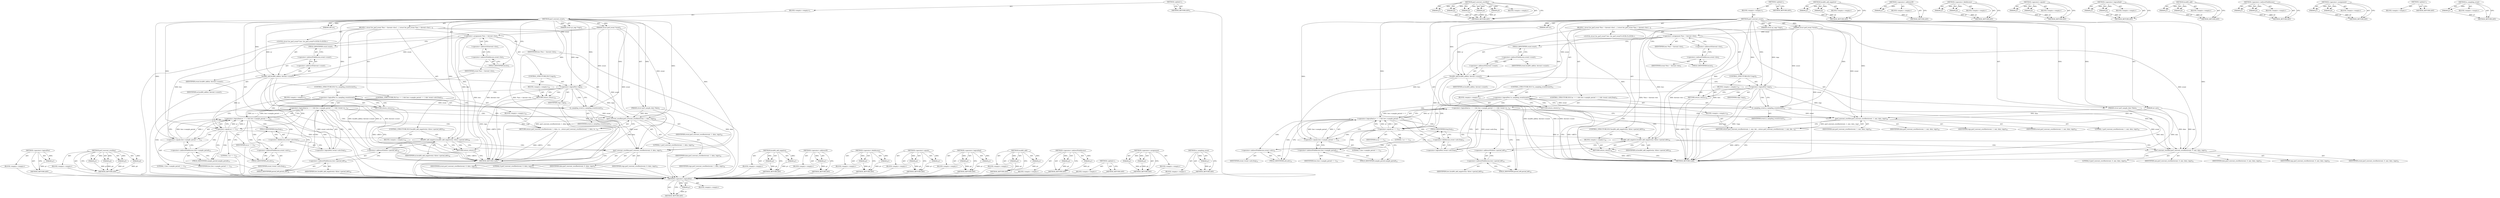 digraph "is_sampling_event" {
vulnerable_125 [label=<(METHOD,&lt;operator&gt;.logicalNot)>];
vulnerable_126 [label=<(PARAM,p1)>];
vulnerable_127 [label=<(BLOCK,&lt;empty&gt;,&lt;empty&gt;)>];
vulnerable_128 [label=<(METHOD_RETURN,ANY)>];
vulnerable_148 [label=<(METHOD,perf_swevent_overflow)>];
vulnerable_149 [label=<(PARAM,p1)>];
vulnerable_150 [label=<(PARAM,p2)>];
vulnerable_151 [label=<(PARAM,p3)>];
vulnerable_152 [label=<(PARAM,p4)>];
vulnerable_153 [label=<(PARAM,p5)>];
vulnerable_154 [label=<(BLOCK,&lt;empty&gt;,&lt;empty&gt;)>];
vulnerable_155 [label=<(METHOD_RETURN,ANY)>];
vulnerable_6 [label=<(METHOD,&lt;global&gt;)<SUB>1</SUB>>];
vulnerable_7 [label=<(BLOCK,&lt;empty&gt;,&lt;empty&gt;)<SUB>1</SUB>>];
vulnerable_8 [label=<(METHOD,perf_swevent_event)<SUB>1</SUB>>];
vulnerable_9 [label=<(PARAM,struct perf_event *event)<SUB>1</SUB>>];
vulnerable_10 [label=<(PARAM,u64 nr)<SUB>1</SUB>>];
vulnerable_11 [label=<(PARAM,int nmi)<SUB>2</SUB>>];
vulnerable_12 [label=<(PARAM,struct perf_sample_data *data)<SUB>2</SUB>>];
vulnerable_13 [label=<(PARAM,struct pt_regs *regs)<SUB>3</SUB>>];
vulnerable_14 [label=<(BLOCK,{
 	struct hw_perf_event *hwc = &amp;event-&gt;hw;

	l...,{
 	struct hw_perf_event *hwc = &amp;event-&gt;hw;

	l...)<SUB>4</SUB>>];
vulnerable_15 [label="<(LOCAL,struct hw_perf_event* hwc: hw_perf_event*)<SUB>5</SUB>>"];
vulnerable_16 [label=<(&lt;operator&gt;.assignment,*hwc = &amp;event-&gt;hw)<SUB>5</SUB>>];
vulnerable_17 [label=<(IDENTIFIER,hwc,*hwc = &amp;event-&gt;hw)<SUB>5</SUB>>];
vulnerable_18 [label=<(&lt;operator&gt;.addressOf,&amp;event-&gt;hw)<SUB>5</SUB>>];
vulnerable_19 [label=<(&lt;operator&gt;.indirectFieldAccess,event-&gt;hw)<SUB>5</SUB>>];
vulnerable_20 [label=<(IDENTIFIER,event,*hwc = &amp;event-&gt;hw)<SUB>5</SUB>>];
vulnerable_21 [label=<(FIELD_IDENTIFIER,hw,hw)<SUB>5</SUB>>];
vulnerable_22 [label=<(local64_add,local64_add(nr, &amp;event-&gt;count))<SUB>7</SUB>>];
vulnerable_23 [label=<(IDENTIFIER,nr,local64_add(nr, &amp;event-&gt;count))<SUB>7</SUB>>];
vulnerable_24 [label=<(&lt;operator&gt;.addressOf,&amp;event-&gt;count)<SUB>7</SUB>>];
vulnerable_25 [label=<(&lt;operator&gt;.indirectFieldAccess,event-&gt;count)<SUB>7</SUB>>];
vulnerable_26 [label=<(IDENTIFIER,event,local64_add(nr, &amp;event-&gt;count))<SUB>7</SUB>>];
vulnerable_27 [label=<(FIELD_IDENTIFIER,count,count)<SUB>7</SUB>>];
vulnerable_28 [label=<(CONTROL_STRUCTURE,IF,if (!regs))<SUB>9</SUB>>];
vulnerable_29 [label=<(&lt;operator&gt;.logicalNot,!regs)<SUB>9</SUB>>];
vulnerable_30 [label=<(IDENTIFIER,regs,!regs)<SUB>9</SUB>>];
vulnerable_31 [label=<(BLOCK,&lt;empty&gt;,&lt;empty&gt;)<SUB>10</SUB>>];
vulnerable_32 [label=<(RETURN,return;,return;)<SUB>10</SUB>>];
vulnerable_33 [label=<(CONTROL_STRUCTURE,IF,if (!is_sampling_event(event)))<SUB>12</SUB>>];
vulnerable_34 [label=<(&lt;operator&gt;.logicalNot,!is_sampling_event(event))<SUB>12</SUB>>];
vulnerable_35 [label=<(is_sampling_event,is_sampling_event(event))<SUB>12</SUB>>];
vulnerable_36 [label=<(IDENTIFIER,event,is_sampling_event(event))<SUB>12</SUB>>];
vulnerable_37 [label=<(BLOCK,&lt;empty&gt;,&lt;empty&gt;)<SUB>13</SUB>>];
vulnerable_38 [label=<(RETURN,return;,return;)<SUB>13</SUB>>];
vulnerable_39 [label=<(CONTROL_STRUCTURE,IF,if (nr == 1 &amp;&amp; hwc-&gt;sample_period == 1 &amp;&amp; !event-&gt;attr.freq))<SUB>15</SUB>>];
vulnerable_40 [label=<(&lt;operator&gt;.logicalAnd,nr == 1 &amp;&amp; hwc-&gt;sample_period == 1 &amp;&amp; !event-&gt;a...)<SUB>15</SUB>>];
vulnerable_41 [label=<(&lt;operator&gt;.logicalAnd,nr == 1 &amp;&amp; hwc-&gt;sample_period == 1)<SUB>15</SUB>>];
vulnerable_42 [label=<(&lt;operator&gt;.equals,nr == 1)<SUB>15</SUB>>];
vulnerable_43 [label=<(IDENTIFIER,nr,nr == 1)<SUB>15</SUB>>];
vulnerable_44 [label=<(LITERAL,1,nr == 1)<SUB>15</SUB>>];
vulnerable_45 [label=<(&lt;operator&gt;.equals,hwc-&gt;sample_period == 1)<SUB>15</SUB>>];
vulnerable_46 [label=<(&lt;operator&gt;.indirectFieldAccess,hwc-&gt;sample_period)<SUB>15</SUB>>];
vulnerable_47 [label=<(IDENTIFIER,hwc,hwc-&gt;sample_period == 1)<SUB>15</SUB>>];
vulnerable_48 [label=<(FIELD_IDENTIFIER,sample_period,sample_period)<SUB>15</SUB>>];
vulnerable_49 [label=<(LITERAL,1,hwc-&gt;sample_period == 1)<SUB>15</SUB>>];
vulnerable_50 [label=<(&lt;operator&gt;.logicalNot,!event-&gt;attr.freq)<SUB>15</SUB>>];
vulnerable_51 [label=<(&lt;operator&gt;.fieldAccess,event-&gt;attr.freq)<SUB>15</SUB>>];
vulnerable_52 [label=<(&lt;operator&gt;.indirectFieldAccess,event-&gt;attr)<SUB>15</SUB>>];
vulnerable_53 [label=<(IDENTIFIER,event,!event-&gt;attr.freq)<SUB>15</SUB>>];
vulnerable_54 [label=<(FIELD_IDENTIFIER,attr,attr)<SUB>15</SUB>>];
vulnerable_55 [label=<(FIELD_IDENTIFIER,freq,freq)<SUB>15</SUB>>];
vulnerable_56 [label=<(BLOCK,&lt;empty&gt;,&lt;empty&gt;)<SUB>16</SUB>>];
vulnerable_57 [label=<(RETURN,return perf_swevent_overflow(event, 1, nmi, dat...,return perf_swevent_overflow(event, 1, nmi, dat...)<SUB>16</SUB>>];
vulnerable_58 [label=<(perf_swevent_overflow,perf_swevent_overflow(event, 1, nmi, data, regs))<SUB>16</SUB>>];
vulnerable_59 [label=<(IDENTIFIER,event,perf_swevent_overflow(event, 1, nmi, data, regs))<SUB>16</SUB>>];
vulnerable_60 [label=<(LITERAL,1,perf_swevent_overflow(event, 1, nmi, data, regs))<SUB>16</SUB>>];
vulnerable_61 [label=<(IDENTIFIER,nmi,perf_swevent_overflow(event, 1, nmi, data, regs))<SUB>16</SUB>>];
vulnerable_62 [label=<(IDENTIFIER,data,perf_swevent_overflow(event, 1, nmi, data, regs))<SUB>16</SUB>>];
vulnerable_63 [label=<(IDENTIFIER,regs,perf_swevent_overflow(event, 1, nmi, data, regs))<SUB>16</SUB>>];
vulnerable_64 [label=<(CONTROL_STRUCTURE,IF,if (local64_add_negative(nr, &amp;hwc-&gt;period_left)))<SUB>18</SUB>>];
vulnerable_65 [label=<(local64_add_negative,local64_add_negative(nr, &amp;hwc-&gt;period_left))<SUB>18</SUB>>];
vulnerable_66 [label=<(IDENTIFIER,nr,local64_add_negative(nr, &amp;hwc-&gt;period_left))<SUB>18</SUB>>];
vulnerable_67 [label=<(&lt;operator&gt;.addressOf,&amp;hwc-&gt;period_left)<SUB>18</SUB>>];
vulnerable_68 [label=<(&lt;operator&gt;.indirectFieldAccess,hwc-&gt;period_left)<SUB>18</SUB>>];
vulnerable_69 [label=<(IDENTIFIER,hwc,local64_add_negative(nr, &amp;hwc-&gt;period_left))<SUB>18</SUB>>];
vulnerable_70 [label=<(FIELD_IDENTIFIER,period_left,period_left)<SUB>18</SUB>>];
vulnerable_71 [label=<(BLOCK,&lt;empty&gt;,&lt;empty&gt;)<SUB>19</SUB>>];
vulnerable_72 [label=<(RETURN,return;,return;)<SUB>19</SUB>>];
vulnerable_73 [label=<(perf_swevent_overflow,perf_swevent_overflow(event, 0, nmi, data, regs))<SUB>21</SUB>>];
vulnerable_74 [label=<(IDENTIFIER,event,perf_swevent_overflow(event, 0, nmi, data, regs))<SUB>21</SUB>>];
vulnerable_75 [label=<(LITERAL,0,perf_swevent_overflow(event, 0, nmi, data, regs))<SUB>21</SUB>>];
vulnerable_76 [label=<(IDENTIFIER,nmi,perf_swevent_overflow(event, 0, nmi, data, regs))<SUB>21</SUB>>];
vulnerable_77 [label=<(IDENTIFIER,data,perf_swevent_overflow(event, 0, nmi, data, regs))<SUB>21</SUB>>];
vulnerable_78 [label=<(IDENTIFIER,regs,perf_swevent_overflow(event, 0, nmi, data, regs))<SUB>21</SUB>>];
vulnerable_79 [label=<(METHOD_RETURN,void)<SUB>1</SUB>>];
vulnerable_81 [label=<(METHOD_RETURN,ANY)<SUB>1</SUB>>];
vulnerable_156 [label=<(METHOD,local64_add_negative)>];
vulnerable_157 [label=<(PARAM,p1)>];
vulnerable_158 [label=<(PARAM,p2)>];
vulnerable_159 [label=<(BLOCK,&lt;empty&gt;,&lt;empty&gt;)>];
vulnerable_160 [label=<(METHOD_RETURN,ANY)>];
vulnerable_111 [label=<(METHOD,&lt;operator&gt;.addressOf)>];
vulnerable_112 [label=<(PARAM,p1)>];
vulnerable_113 [label=<(BLOCK,&lt;empty&gt;,&lt;empty&gt;)>];
vulnerable_114 [label=<(METHOD_RETURN,ANY)>];
vulnerable_143 [label=<(METHOD,&lt;operator&gt;.fieldAccess)>];
vulnerable_144 [label=<(PARAM,p1)>];
vulnerable_145 [label=<(PARAM,p2)>];
vulnerable_146 [label=<(BLOCK,&lt;empty&gt;,&lt;empty&gt;)>];
vulnerable_147 [label=<(METHOD_RETURN,ANY)>];
vulnerable_138 [label=<(METHOD,&lt;operator&gt;.equals)>];
vulnerable_139 [label=<(PARAM,p1)>];
vulnerable_140 [label=<(PARAM,p2)>];
vulnerable_141 [label=<(BLOCK,&lt;empty&gt;,&lt;empty&gt;)>];
vulnerable_142 [label=<(METHOD_RETURN,ANY)>];
vulnerable_133 [label=<(METHOD,&lt;operator&gt;.logicalAnd)>];
vulnerable_134 [label=<(PARAM,p1)>];
vulnerable_135 [label=<(PARAM,p2)>];
vulnerable_136 [label=<(BLOCK,&lt;empty&gt;,&lt;empty&gt;)>];
vulnerable_137 [label=<(METHOD_RETURN,ANY)>];
vulnerable_120 [label=<(METHOD,local64_add)>];
vulnerable_121 [label=<(PARAM,p1)>];
vulnerable_122 [label=<(PARAM,p2)>];
vulnerable_123 [label=<(BLOCK,&lt;empty&gt;,&lt;empty&gt;)>];
vulnerable_124 [label=<(METHOD_RETURN,ANY)>];
vulnerable_115 [label=<(METHOD,&lt;operator&gt;.indirectFieldAccess)>];
vulnerable_116 [label=<(PARAM,p1)>];
vulnerable_117 [label=<(PARAM,p2)>];
vulnerable_118 [label=<(BLOCK,&lt;empty&gt;,&lt;empty&gt;)>];
vulnerable_119 [label=<(METHOD_RETURN,ANY)>];
vulnerable_106 [label=<(METHOD,&lt;operator&gt;.assignment)>];
vulnerable_107 [label=<(PARAM,p1)>];
vulnerable_108 [label=<(PARAM,p2)>];
vulnerable_109 [label=<(BLOCK,&lt;empty&gt;,&lt;empty&gt;)>];
vulnerable_110 [label=<(METHOD_RETURN,ANY)>];
vulnerable_100 [label=<(METHOD,&lt;global&gt;)<SUB>1</SUB>>];
vulnerable_101 [label=<(BLOCK,&lt;empty&gt;,&lt;empty&gt;)>];
vulnerable_102 [label=<(METHOD_RETURN,ANY)>];
vulnerable_129 [label=<(METHOD,is_sampling_event)>];
vulnerable_130 [label=<(PARAM,p1)>];
vulnerable_131 [label=<(BLOCK,&lt;empty&gt;,&lt;empty&gt;)>];
vulnerable_132 [label=<(METHOD_RETURN,ANY)>];
fixed_122 [label=<(METHOD,&lt;operator&gt;.logicalNot)>];
fixed_123 [label=<(PARAM,p1)>];
fixed_124 [label=<(BLOCK,&lt;empty&gt;,&lt;empty&gt;)>];
fixed_125 [label=<(METHOD_RETURN,ANY)>];
fixed_145 [label=<(METHOD,perf_swevent_overflow)>];
fixed_146 [label=<(PARAM,p1)>];
fixed_147 [label=<(PARAM,p2)>];
fixed_148 [label=<(PARAM,p3)>];
fixed_149 [label=<(PARAM,p4)>];
fixed_150 [label=<(BLOCK,&lt;empty&gt;,&lt;empty&gt;)>];
fixed_151 [label=<(METHOD_RETURN,ANY)>];
fixed_6 [label=<(METHOD,&lt;global&gt;)<SUB>1</SUB>>];
fixed_7 [label=<(BLOCK,&lt;empty&gt;,&lt;empty&gt;)<SUB>1</SUB>>];
fixed_8 [label=<(METHOD,perf_swevent_event)<SUB>1</SUB>>];
fixed_9 [label=<(PARAM,struct perf_event *event)<SUB>1</SUB>>];
fixed_10 [label=<(PARAM,u64 nr)<SUB>1</SUB>>];
fixed_11 [label=<(PARAM,struct perf_sample_data *data)<SUB>2</SUB>>];
fixed_12 [label=<(PARAM,struct pt_regs *regs)<SUB>3</SUB>>];
fixed_13 [label=<(BLOCK,{
 	struct hw_perf_event *hwc = &amp;event-&gt;hw;

	l...,{
 	struct hw_perf_event *hwc = &amp;event-&gt;hw;

	l...)<SUB>4</SUB>>];
fixed_14 [label="<(LOCAL,struct hw_perf_event* hwc: hw_perf_event*)<SUB>5</SUB>>"];
fixed_15 [label=<(&lt;operator&gt;.assignment,*hwc = &amp;event-&gt;hw)<SUB>5</SUB>>];
fixed_16 [label=<(IDENTIFIER,hwc,*hwc = &amp;event-&gt;hw)<SUB>5</SUB>>];
fixed_17 [label=<(&lt;operator&gt;.addressOf,&amp;event-&gt;hw)<SUB>5</SUB>>];
fixed_18 [label=<(&lt;operator&gt;.indirectFieldAccess,event-&gt;hw)<SUB>5</SUB>>];
fixed_19 [label=<(IDENTIFIER,event,*hwc = &amp;event-&gt;hw)<SUB>5</SUB>>];
fixed_20 [label=<(FIELD_IDENTIFIER,hw,hw)<SUB>5</SUB>>];
fixed_21 [label=<(local64_add,local64_add(nr, &amp;event-&gt;count))<SUB>7</SUB>>];
fixed_22 [label=<(IDENTIFIER,nr,local64_add(nr, &amp;event-&gt;count))<SUB>7</SUB>>];
fixed_23 [label=<(&lt;operator&gt;.addressOf,&amp;event-&gt;count)<SUB>7</SUB>>];
fixed_24 [label=<(&lt;operator&gt;.indirectFieldAccess,event-&gt;count)<SUB>7</SUB>>];
fixed_25 [label=<(IDENTIFIER,event,local64_add(nr, &amp;event-&gt;count))<SUB>7</SUB>>];
fixed_26 [label=<(FIELD_IDENTIFIER,count,count)<SUB>7</SUB>>];
fixed_27 [label=<(CONTROL_STRUCTURE,IF,if (!regs))<SUB>9</SUB>>];
fixed_28 [label=<(&lt;operator&gt;.logicalNot,!regs)<SUB>9</SUB>>];
fixed_29 [label=<(IDENTIFIER,regs,!regs)<SUB>9</SUB>>];
fixed_30 [label=<(BLOCK,&lt;empty&gt;,&lt;empty&gt;)<SUB>10</SUB>>];
fixed_31 [label=<(RETURN,return;,return;)<SUB>10</SUB>>];
fixed_32 [label=<(CONTROL_STRUCTURE,IF,if (!is_sampling_event(event)))<SUB>12</SUB>>];
fixed_33 [label=<(&lt;operator&gt;.logicalNot,!is_sampling_event(event))<SUB>12</SUB>>];
fixed_34 [label=<(is_sampling_event,is_sampling_event(event))<SUB>12</SUB>>];
fixed_35 [label=<(IDENTIFIER,event,is_sampling_event(event))<SUB>12</SUB>>];
fixed_36 [label=<(BLOCK,&lt;empty&gt;,&lt;empty&gt;)<SUB>13</SUB>>];
fixed_37 [label=<(RETURN,return;,return;)<SUB>13</SUB>>];
fixed_38 [label=<(CONTROL_STRUCTURE,IF,if (nr == 1 &amp;&amp; hwc-&gt;sample_period == 1 &amp;&amp; !event-&gt;attr.freq))<SUB>15</SUB>>];
fixed_39 [label=<(&lt;operator&gt;.logicalAnd,nr == 1 &amp;&amp; hwc-&gt;sample_period == 1 &amp;&amp; !event-&gt;a...)<SUB>15</SUB>>];
fixed_40 [label=<(&lt;operator&gt;.logicalAnd,nr == 1 &amp;&amp; hwc-&gt;sample_period == 1)<SUB>15</SUB>>];
fixed_41 [label=<(&lt;operator&gt;.equals,nr == 1)<SUB>15</SUB>>];
fixed_42 [label=<(IDENTIFIER,nr,nr == 1)<SUB>15</SUB>>];
fixed_43 [label=<(LITERAL,1,nr == 1)<SUB>15</SUB>>];
fixed_44 [label=<(&lt;operator&gt;.equals,hwc-&gt;sample_period == 1)<SUB>15</SUB>>];
fixed_45 [label=<(&lt;operator&gt;.indirectFieldAccess,hwc-&gt;sample_period)<SUB>15</SUB>>];
fixed_46 [label=<(IDENTIFIER,hwc,hwc-&gt;sample_period == 1)<SUB>15</SUB>>];
fixed_47 [label=<(FIELD_IDENTIFIER,sample_period,sample_period)<SUB>15</SUB>>];
fixed_48 [label=<(LITERAL,1,hwc-&gt;sample_period == 1)<SUB>15</SUB>>];
fixed_49 [label=<(&lt;operator&gt;.logicalNot,!event-&gt;attr.freq)<SUB>15</SUB>>];
fixed_50 [label=<(&lt;operator&gt;.fieldAccess,event-&gt;attr.freq)<SUB>15</SUB>>];
fixed_51 [label=<(&lt;operator&gt;.indirectFieldAccess,event-&gt;attr)<SUB>15</SUB>>];
fixed_52 [label=<(IDENTIFIER,event,!event-&gt;attr.freq)<SUB>15</SUB>>];
fixed_53 [label=<(FIELD_IDENTIFIER,attr,attr)<SUB>15</SUB>>];
fixed_54 [label=<(FIELD_IDENTIFIER,freq,freq)<SUB>15</SUB>>];
fixed_55 [label=<(BLOCK,&lt;empty&gt;,&lt;empty&gt;)<SUB>16</SUB>>];
fixed_56 [label=<(RETURN,return perf_swevent_overflow(event, 1, data, re...,return perf_swevent_overflow(event, 1, data, re...)<SUB>16</SUB>>];
fixed_57 [label=<(perf_swevent_overflow,perf_swevent_overflow(event, 1, data, regs))<SUB>16</SUB>>];
fixed_58 [label=<(IDENTIFIER,event,perf_swevent_overflow(event, 1, data, regs))<SUB>16</SUB>>];
fixed_59 [label=<(LITERAL,1,perf_swevent_overflow(event, 1, data, regs))<SUB>16</SUB>>];
fixed_60 [label=<(IDENTIFIER,data,perf_swevent_overflow(event, 1, data, regs))<SUB>16</SUB>>];
fixed_61 [label=<(IDENTIFIER,regs,perf_swevent_overflow(event, 1, data, regs))<SUB>16</SUB>>];
fixed_62 [label=<(CONTROL_STRUCTURE,IF,if (local64_add_negative(nr, &amp;hwc-&gt;period_left)))<SUB>18</SUB>>];
fixed_63 [label=<(local64_add_negative,local64_add_negative(nr, &amp;hwc-&gt;period_left))<SUB>18</SUB>>];
fixed_64 [label=<(IDENTIFIER,nr,local64_add_negative(nr, &amp;hwc-&gt;period_left))<SUB>18</SUB>>];
fixed_65 [label=<(&lt;operator&gt;.addressOf,&amp;hwc-&gt;period_left)<SUB>18</SUB>>];
fixed_66 [label=<(&lt;operator&gt;.indirectFieldAccess,hwc-&gt;period_left)<SUB>18</SUB>>];
fixed_67 [label=<(IDENTIFIER,hwc,local64_add_negative(nr, &amp;hwc-&gt;period_left))<SUB>18</SUB>>];
fixed_68 [label=<(FIELD_IDENTIFIER,period_left,period_left)<SUB>18</SUB>>];
fixed_69 [label=<(BLOCK,&lt;empty&gt;,&lt;empty&gt;)<SUB>19</SUB>>];
fixed_70 [label=<(RETURN,return;,return;)<SUB>19</SUB>>];
fixed_71 [label=<(perf_swevent_overflow,perf_swevent_overflow(event, 0, data, regs))<SUB>21</SUB>>];
fixed_72 [label=<(IDENTIFIER,event,perf_swevent_overflow(event, 0, data, regs))<SUB>21</SUB>>];
fixed_73 [label=<(LITERAL,0,perf_swevent_overflow(event, 0, data, regs))<SUB>21</SUB>>];
fixed_74 [label=<(IDENTIFIER,data,perf_swevent_overflow(event, 0, data, regs))<SUB>21</SUB>>];
fixed_75 [label=<(IDENTIFIER,regs,perf_swevent_overflow(event, 0, data, regs))<SUB>21</SUB>>];
fixed_76 [label=<(METHOD_RETURN,void)<SUB>1</SUB>>];
fixed_78 [label=<(METHOD_RETURN,ANY)<SUB>1</SUB>>];
fixed_152 [label=<(METHOD,local64_add_negative)>];
fixed_153 [label=<(PARAM,p1)>];
fixed_154 [label=<(PARAM,p2)>];
fixed_155 [label=<(BLOCK,&lt;empty&gt;,&lt;empty&gt;)>];
fixed_156 [label=<(METHOD_RETURN,ANY)>];
fixed_108 [label=<(METHOD,&lt;operator&gt;.addressOf)>];
fixed_109 [label=<(PARAM,p1)>];
fixed_110 [label=<(BLOCK,&lt;empty&gt;,&lt;empty&gt;)>];
fixed_111 [label=<(METHOD_RETURN,ANY)>];
fixed_140 [label=<(METHOD,&lt;operator&gt;.fieldAccess)>];
fixed_141 [label=<(PARAM,p1)>];
fixed_142 [label=<(PARAM,p2)>];
fixed_143 [label=<(BLOCK,&lt;empty&gt;,&lt;empty&gt;)>];
fixed_144 [label=<(METHOD_RETURN,ANY)>];
fixed_135 [label=<(METHOD,&lt;operator&gt;.equals)>];
fixed_136 [label=<(PARAM,p1)>];
fixed_137 [label=<(PARAM,p2)>];
fixed_138 [label=<(BLOCK,&lt;empty&gt;,&lt;empty&gt;)>];
fixed_139 [label=<(METHOD_RETURN,ANY)>];
fixed_130 [label=<(METHOD,&lt;operator&gt;.logicalAnd)>];
fixed_131 [label=<(PARAM,p1)>];
fixed_132 [label=<(PARAM,p2)>];
fixed_133 [label=<(BLOCK,&lt;empty&gt;,&lt;empty&gt;)>];
fixed_134 [label=<(METHOD_RETURN,ANY)>];
fixed_117 [label=<(METHOD,local64_add)>];
fixed_118 [label=<(PARAM,p1)>];
fixed_119 [label=<(PARAM,p2)>];
fixed_120 [label=<(BLOCK,&lt;empty&gt;,&lt;empty&gt;)>];
fixed_121 [label=<(METHOD_RETURN,ANY)>];
fixed_112 [label=<(METHOD,&lt;operator&gt;.indirectFieldAccess)>];
fixed_113 [label=<(PARAM,p1)>];
fixed_114 [label=<(PARAM,p2)>];
fixed_115 [label=<(BLOCK,&lt;empty&gt;,&lt;empty&gt;)>];
fixed_116 [label=<(METHOD_RETURN,ANY)>];
fixed_103 [label=<(METHOD,&lt;operator&gt;.assignment)>];
fixed_104 [label=<(PARAM,p1)>];
fixed_105 [label=<(PARAM,p2)>];
fixed_106 [label=<(BLOCK,&lt;empty&gt;,&lt;empty&gt;)>];
fixed_107 [label=<(METHOD_RETURN,ANY)>];
fixed_97 [label=<(METHOD,&lt;global&gt;)<SUB>1</SUB>>];
fixed_98 [label=<(BLOCK,&lt;empty&gt;,&lt;empty&gt;)>];
fixed_99 [label=<(METHOD_RETURN,ANY)>];
fixed_126 [label=<(METHOD,is_sampling_event)>];
fixed_127 [label=<(PARAM,p1)>];
fixed_128 [label=<(BLOCK,&lt;empty&gt;,&lt;empty&gt;)>];
fixed_129 [label=<(METHOD_RETURN,ANY)>];
vulnerable_125 -> vulnerable_126  [key=0, label="AST: "];
vulnerable_125 -> vulnerable_126  [key=1, label="DDG: "];
vulnerable_125 -> vulnerable_127  [key=0, label="AST: "];
vulnerable_125 -> vulnerable_128  [key=0, label="AST: "];
vulnerable_125 -> vulnerable_128  [key=1, label="CFG: "];
vulnerable_126 -> vulnerable_128  [key=0, label="DDG: p1"];
vulnerable_148 -> vulnerable_149  [key=0, label="AST: "];
vulnerable_148 -> vulnerable_149  [key=1, label="DDG: "];
vulnerable_148 -> vulnerable_154  [key=0, label="AST: "];
vulnerable_148 -> vulnerable_150  [key=0, label="AST: "];
vulnerable_148 -> vulnerable_150  [key=1, label="DDG: "];
vulnerable_148 -> vulnerable_155  [key=0, label="AST: "];
vulnerable_148 -> vulnerable_155  [key=1, label="CFG: "];
vulnerable_148 -> vulnerable_151  [key=0, label="AST: "];
vulnerable_148 -> vulnerable_151  [key=1, label="DDG: "];
vulnerable_148 -> vulnerable_152  [key=0, label="AST: "];
vulnerable_148 -> vulnerable_152  [key=1, label="DDG: "];
vulnerable_148 -> vulnerable_153  [key=0, label="AST: "];
vulnerable_148 -> vulnerable_153  [key=1, label="DDG: "];
vulnerable_149 -> vulnerable_155  [key=0, label="DDG: p1"];
vulnerable_150 -> vulnerable_155  [key=0, label="DDG: p2"];
vulnerable_151 -> vulnerable_155  [key=0, label="DDG: p3"];
vulnerable_152 -> vulnerable_155  [key=0, label="DDG: p4"];
vulnerable_153 -> vulnerable_155  [key=0, label="DDG: p5"];
vulnerable_6 -> vulnerable_7  [key=0, label="AST: "];
vulnerable_6 -> vulnerable_81  [key=0, label="AST: "];
vulnerable_6 -> vulnerable_81  [key=1, label="CFG: "];
vulnerable_7 -> vulnerable_8  [key=0, label="AST: "];
vulnerable_8 -> vulnerable_9  [key=0, label="AST: "];
vulnerable_8 -> vulnerable_9  [key=1, label="DDG: "];
vulnerable_8 -> vulnerable_10  [key=0, label="AST: "];
vulnerable_8 -> vulnerable_10  [key=1, label="DDG: "];
vulnerable_8 -> vulnerable_11  [key=0, label="AST: "];
vulnerable_8 -> vulnerable_11  [key=1, label="DDG: "];
vulnerable_8 -> vulnerable_12  [key=0, label="AST: "];
vulnerable_8 -> vulnerable_12  [key=1, label="DDG: "];
vulnerable_8 -> vulnerable_13  [key=0, label="AST: "];
vulnerable_8 -> vulnerable_13  [key=1, label="DDG: "];
vulnerable_8 -> vulnerable_14  [key=0, label="AST: "];
vulnerable_8 -> vulnerable_79  [key=0, label="AST: "];
vulnerable_8 -> vulnerable_21  [key=0, label="CFG: "];
vulnerable_8 -> vulnerable_22  [key=0, label="DDG: "];
vulnerable_8 -> vulnerable_73  [key=0, label="DDG: "];
vulnerable_8 -> vulnerable_29  [key=0, label="DDG: "];
vulnerable_8 -> vulnerable_32  [key=0, label="DDG: "];
vulnerable_8 -> vulnerable_38  [key=0, label="DDG: "];
vulnerable_8 -> vulnerable_65  [key=0, label="DDG: "];
vulnerable_8 -> vulnerable_72  [key=0, label="DDG: "];
vulnerable_8 -> vulnerable_35  [key=0, label="DDG: "];
vulnerable_8 -> vulnerable_42  [key=0, label="DDG: "];
vulnerable_8 -> vulnerable_45  [key=0, label="DDG: "];
vulnerable_8 -> vulnerable_58  [key=0, label="DDG: "];
vulnerable_9 -> vulnerable_79  [key=0, label="DDG: event"];
vulnerable_9 -> vulnerable_16  [key=0, label="DDG: event"];
vulnerable_9 -> vulnerable_22  [key=0, label="DDG: event"];
vulnerable_9 -> vulnerable_73  [key=0, label="DDG: event"];
vulnerable_9 -> vulnerable_35  [key=0, label="DDG: event"];
vulnerable_9 -> vulnerable_58  [key=0, label="DDG: event"];
vulnerable_10 -> vulnerable_22  [key=0, label="DDG: nr"];
vulnerable_11 -> vulnerable_79  [key=0, label="DDG: nmi"];
vulnerable_11 -> vulnerable_73  [key=0, label="DDG: nmi"];
vulnerable_11 -> vulnerable_58  [key=0, label="DDG: nmi"];
vulnerable_12 -> vulnerable_79  [key=0, label="DDG: data"];
vulnerable_12 -> vulnerable_73  [key=0, label="DDG: data"];
vulnerable_12 -> vulnerable_58  [key=0, label="DDG: data"];
vulnerable_13 -> vulnerable_29  [key=0, label="DDG: regs"];
vulnerable_14 -> vulnerable_15  [key=0, label="AST: "];
vulnerable_14 -> vulnerable_16  [key=0, label="AST: "];
vulnerable_14 -> vulnerable_22  [key=0, label="AST: "];
vulnerable_14 -> vulnerable_28  [key=0, label="AST: "];
vulnerable_14 -> vulnerable_33  [key=0, label="AST: "];
vulnerable_14 -> vulnerable_39  [key=0, label="AST: "];
vulnerable_14 -> vulnerable_64  [key=0, label="AST: "];
vulnerable_14 -> vulnerable_73  [key=0, label="AST: "];
vulnerable_16 -> vulnerable_17  [key=0, label="AST: "];
vulnerable_16 -> vulnerable_18  [key=0, label="AST: "];
vulnerable_16 -> vulnerable_27  [key=0, label="CFG: "];
vulnerable_16 -> vulnerable_79  [key=0, label="DDG: hwc"];
vulnerable_16 -> vulnerable_79  [key=1, label="DDG: &amp;event-&gt;hw"];
vulnerable_16 -> vulnerable_79  [key=2, label="DDG: *hwc = &amp;event-&gt;hw"];
vulnerable_16 -> vulnerable_65  [key=0, label="DDG: hwc"];
vulnerable_16 -> vulnerable_45  [key=0, label="DDG: hwc"];
vulnerable_18 -> vulnerable_19  [key=0, label="AST: "];
vulnerable_18 -> vulnerable_16  [key=0, label="CFG: "];
vulnerable_19 -> vulnerable_20  [key=0, label="AST: "];
vulnerable_19 -> vulnerable_21  [key=0, label="AST: "];
vulnerable_19 -> vulnerable_18  [key=0, label="CFG: "];
vulnerable_21 -> vulnerable_19  [key=0, label="CFG: "];
vulnerable_22 -> vulnerable_23  [key=0, label="AST: "];
vulnerable_22 -> vulnerable_24  [key=0, label="AST: "];
vulnerable_22 -> vulnerable_29  [key=0, label="CFG: "];
vulnerable_22 -> vulnerable_79  [key=0, label="DDG: nr"];
vulnerable_22 -> vulnerable_79  [key=1, label="DDG: &amp;event-&gt;count"];
vulnerable_22 -> vulnerable_79  [key=2, label="DDG: local64_add(nr, &amp;event-&gt;count)"];
vulnerable_22 -> vulnerable_42  [key=0, label="DDG: nr"];
vulnerable_24 -> vulnerable_25  [key=0, label="AST: "];
vulnerable_24 -> vulnerable_22  [key=0, label="CFG: "];
vulnerable_25 -> vulnerable_26  [key=0, label="AST: "];
vulnerable_25 -> vulnerable_27  [key=0, label="AST: "];
vulnerable_25 -> vulnerable_24  [key=0, label="CFG: "];
vulnerable_27 -> vulnerable_25  [key=0, label="CFG: "];
vulnerable_28 -> vulnerable_29  [key=0, label="AST: "];
vulnerable_28 -> vulnerable_31  [key=0, label="AST: "];
vulnerable_29 -> vulnerable_30  [key=0, label="AST: "];
vulnerable_29 -> vulnerable_32  [key=0, label="CFG: "];
vulnerable_29 -> vulnerable_32  [key=1, label="CDG: "];
vulnerable_29 -> vulnerable_35  [key=0, label="CFG: "];
vulnerable_29 -> vulnerable_35  [key=1, label="CDG: "];
vulnerable_29 -> vulnerable_79  [key=0, label="DDG: regs"];
vulnerable_29 -> vulnerable_79  [key=1, label="DDG: !regs"];
vulnerable_29 -> vulnerable_73  [key=0, label="DDG: regs"];
vulnerable_29 -> vulnerable_58  [key=0, label="DDG: regs"];
vulnerable_29 -> vulnerable_34  [key=0, label="CDG: "];
vulnerable_31 -> vulnerable_32  [key=0, label="AST: "];
vulnerable_32 -> vulnerable_79  [key=0, label="CFG: "];
vulnerable_32 -> vulnerable_79  [key=1, label="DDG: &lt;RET&gt;"];
vulnerable_33 -> vulnerable_34  [key=0, label="AST: "];
vulnerable_33 -> vulnerable_37  [key=0, label="AST: "];
vulnerable_34 -> vulnerable_35  [key=0, label="AST: "];
vulnerable_34 -> vulnerable_38  [key=0, label="CFG: "];
vulnerable_34 -> vulnerable_38  [key=1, label="CDG: "];
vulnerable_34 -> vulnerable_42  [key=0, label="CFG: "];
vulnerable_34 -> vulnerable_42  [key=1, label="CDG: "];
vulnerable_34 -> vulnerable_41  [key=0, label="CDG: "];
vulnerable_34 -> vulnerable_40  [key=0, label="CDG: "];
vulnerable_35 -> vulnerable_36  [key=0, label="AST: "];
vulnerable_35 -> vulnerable_34  [key=0, label="CFG: "];
vulnerable_35 -> vulnerable_34  [key=1, label="DDG: event"];
vulnerable_35 -> vulnerable_73  [key=0, label="DDG: event"];
vulnerable_35 -> vulnerable_58  [key=0, label="DDG: event"];
vulnerable_37 -> vulnerable_38  [key=0, label="AST: "];
vulnerable_38 -> vulnerable_79  [key=0, label="CFG: "];
vulnerable_38 -> vulnerable_79  [key=1, label="DDG: &lt;RET&gt;"];
vulnerable_39 -> vulnerable_40  [key=0, label="AST: "];
vulnerable_39 -> vulnerable_56  [key=0, label="AST: "];
vulnerable_40 -> vulnerable_41  [key=0, label="AST: "];
vulnerable_40 -> vulnerable_50  [key=0, label="AST: "];
vulnerable_40 -> vulnerable_58  [key=0, label="CFG: "];
vulnerable_40 -> vulnerable_58  [key=1, label="CDG: "];
vulnerable_40 -> vulnerable_70  [key=0, label="CFG: "];
vulnerable_40 -> vulnerable_70  [key=1, label="CDG: "];
vulnerable_40 -> vulnerable_68  [key=0, label="CDG: "];
vulnerable_40 -> vulnerable_57  [key=0, label="CDG: "];
vulnerable_40 -> vulnerable_67  [key=0, label="CDG: "];
vulnerable_40 -> vulnerable_65  [key=0, label="CDG: "];
vulnerable_41 -> vulnerable_42  [key=0, label="AST: "];
vulnerable_41 -> vulnerable_45  [key=0, label="AST: "];
vulnerable_41 -> vulnerable_40  [key=0, label="CFG: "];
vulnerable_41 -> vulnerable_40  [key=1, label="DDG: nr == 1"];
vulnerable_41 -> vulnerable_40  [key=2, label="DDG: hwc-&gt;sample_period == 1"];
vulnerable_41 -> vulnerable_54  [key=0, label="CFG: "];
vulnerable_41 -> vulnerable_54  [key=1, label="CDG: "];
vulnerable_41 -> vulnerable_51  [key=0, label="CDG: "];
vulnerable_41 -> vulnerable_52  [key=0, label="CDG: "];
vulnerable_41 -> vulnerable_50  [key=0, label="CDG: "];
vulnerable_41 -> vulnerable_55  [key=0, label="CDG: "];
vulnerable_42 -> vulnerable_43  [key=0, label="AST: "];
vulnerable_42 -> vulnerable_44  [key=0, label="AST: "];
vulnerable_42 -> vulnerable_41  [key=0, label="CFG: "];
vulnerable_42 -> vulnerable_41  [key=1, label="DDG: nr"];
vulnerable_42 -> vulnerable_41  [key=2, label="DDG: 1"];
vulnerable_42 -> vulnerable_48  [key=0, label="CFG: "];
vulnerable_42 -> vulnerable_48  [key=1, label="CDG: "];
vulnerable_42 -> vulnerable_65  [key=0, label="DDG: nr"];
vulnerable_42 -> vulnerable_46  [key=0, label="CDG: "];
vulnerable_42 -> vulnerable_45  [key=0, label="CDG: "];
vulnerable_45 -> vulnerable_46  [key=0, label="AST: "];
vulnerable_45 -> vulnerable_49  [key=0, label="AST: "];
vulnerable_45 -> vulnerable_41  [key=0, label="CFG: "];
vulnerable_45 -> vulnerable_41  [key=1, label="DDG: hwc-&gt;sample_period"];
vulnerable_45 -> vulnerable_41  [key=2, label="DDG: 1"];
vulnerable_46 -> vulnerable_47  [key=0, label="AST: "];
vulnerable_46 -> vulnerable_48  [key=0, label="AST: "];
vulnerable_46 -> vulnerable_45  [key=0, label="CFG: "];
vulnerable_48 -> vulnerable_46  [key=0, label="CFG: "];
vulnerable_50 -> vulnerable_51  [key=0, label="AST: "];
vulnerable_50 -> vulnerable_40  [key=0, label="CFG: "];
vulnerable_50 -> vulnerable_40  [key=1, label="DDG: event-&gt;attr.freq"];
vulnerable_51 -> vulnerable_52  [key=0, label="AST: "];
vulnerable_51 -> vulnerable_55  [key=0, label="AST: "];
vulnerable_51 -> vulnerable_50  [key=0, label="CFG: "];
vulnerable_52 -> vulnerable_53  [key=0, label="AST: "];
vulnerable_52 -> vulnerable_54  [key=0, label="AST: "];
vulnerable_52 -> vulnerable_55  [key=0, label="CFG: "];
vulnerable_54 -> vulnerable_52  [key=0, label="CFG: "];
vulnerable_55 -> vulnerable_51  [key=0, label="CFG: "];
vulnerable_56 -> vulnerable_57  [key=0, label="AST: "];
vulnerable_57 -> vulnerable_58  [key=0, label="AST: "];
vulnerable_57 -> vulnerable_79  [key=0, label="CFG: "];
vulnerable_57 -> vulnerable_79  [key=1, label="DDG: &lt;RET&gt;"];
vulnerable_58 -> vulnerable_59  [key=0, label="AST: "];
vulnerable_58 -> vulnerable_60  [key=0, label="AST: "];
vulnerable_58 -> vulnerable_61  [key=0, label="AST: "];
vulnerable_58 -> vulnerable_62  [key=0, label="AST: "];
vulnerable_58 -> vulnerable_63  [key=0, label="AST: "];
vulnerable_58 -> vulnerable_57  [key=0, label="CFG: "];
vulnerable_58 -> vulnerable_57  [key=1, label="DDG: perf_swevent_overflow(event, 1, nmi, data, regs)"];
vulnerable_64 -> vulnerable_65  [key=0, label="AST: "];
vulnerable_64 -> vulnerable_71  [key=0, label="AST: "];
vulnerable_65 -> vulnerable_66  [key=0, label="AST: "];
vulnerable_65 -> vulnerable_67  [key=0, label="AST: "];
vulnerable_65 -> vulnerable_72  [key=0, label="CFG: "];
vulnerable_65 -> vulnerable_72  [key=1, label="CDG: "];
vulnerable_65 -> vulnerable_73  [key=0, label="CFG: "];
vulnerable_65 -> vulnerable_73  [key=1, label="CDG: "];
vulnerable_67 -> vulnerable_68  [key=0, label="AST: "];
vulnerable_67 -> vulnerable_65  [key=0, label="CFG: "];
vulnerable_68 -> vulnerable_69  [key=0, label="AST: "];
vulnerable_68 -> vulnerable_70  [key=0, label="AST: "];
vulnerable_68 -> vulnerable_67  [key=0, label="CFG: "];
vulnerable_70 -> vulnerable_68  [key=0, label="CFG: "];
vulnerable_71 -> vulnerable_72  [key=0, label="AST: "];
vulnerable_72 -> vulnerable_79  [key=0, label="CFG: "];
vulnerable_72 -> vulnerable_79  [key=1, label="DDG: &lt;RET&gt;"];
vulnerable_73 -> vulnerable_74  [key=0, label="AST: "];
vulnerable_73 -> vulnerable_75  [key=0, label="AST: "];
vulnerable_73 -> vulnerable_76  [key=0, label="AST: "];
vulnerable_73 -> vulnerable_77  [key=0, label="AST: "];
vulnerable_73 -> vulnerable_78  [key=0, label="AST: "];
vulnerable_73 -> vulnerable_79  [key=0, label="CFG: "];
vulnerable_156 -> vulnerable_157  [key=0, label="AST: "];
vulnerable_156 -> vulnerable_157  [key=1, label="DDG: "];
vulnerable_156 -> vulnerable_159  [key=0, label="AST: "];
vulnerable_156 -> vulnerable_158  [key=0, label="AST: "];
vulnerable_156 -> vulnerable_158  [key=1, label="DDG: "];
vulnerable_156 -> vulnerable_160  [key=0, label="AST: "];
vulnerable_156 -> vulnerable_160  [key=1, label="CFG: "];
vulnerable_157 -> vulnerable_160  [key=0, label="DDG: p1"];
vulnerable_158 -> vulnerable_160  [key=0, label="DDG: p2"];
vulnerable_111 -> vulnerable_112  [key=0, label="AST: "];
vulnerable_111 -> vulnerable_112  [key=1, label="DDG: "];
vulnerable_111 -> vulnerable_113  [key=0, label="AST: "];
vulnerable_111 -> vulnerable_114  [key=0, label="AST: "];
vulnerable_111 -> vulnerable_114  [key=1, label="CFG: "];
vulnerable_112 -> vulnerable_114  [key=0, label="DDG: p1"];
vulnerable_143 -> vulnerable_144  [key=0, label="AST: "];
vulnerable_143 -> vulnerable_144  [key=1, label="DDG: "];
vulnerable_143 -> vulnerable_146  [key=0, label="AST: "];
vulnerable_143 -> vulnerable_145  [key=0, label="AST: "];
vulnerable_143 -> vulnerable_145  [key=1, label="DDG: "];
vulnerable_143 -> vulnerable_147  [key=0, label="AST: "];
vulnerable_143 -> vulnerable_147  [key=1, label="CFG: "];
vulnerable_144 -> vulnerable_147  [key=0, label="DDG: p1"];
vulnerable_145 -> vulnerable_147  [key=0, label="DDG: p2"];
vulnerable_138 -> vulnerable_139  [key=0, label="AST: "];
vulnerable_138 -> vulnerable_139  [key=1, label="DDG: "];
vulnerable_138 -> vulnerable_141  [key=0, label="AST: "];
vulnerable_138 -> vulnerable_140  [key=0, label="AST: "];
vulnerable_138 -> vulnerable_140  [key=1, label="DDG: "];
vulnerable_138 -> vulnerable_142  [key=0, label="AST: "];
vulnerable_138 -> vulnerable_142  [key=1, label="CFG: "];
vulnerable_139 -> vulnerable_142  [key=0, label="DDG: p1"];
vulnerable_140 -> vulnerable_142  [key=0, label="DDG: p2"];
vulnerable_133 -> vulnerable_134  [key=0, label="AST: "];
vulnerable_133 -> vulnerable_134  [key=1, label="DDG: "];
vulnerable_133 -> vulnerable_136  [key=0, label="AST: "];
vulnerable_133 -> vulnerable_135  [key=0, label="AST: "];
vulnerable_133 -> vulnerable_135  [key=1, label="DDG: "];
vulnerable_133 -> vulnerable_137  [key=0, label="AST: "];
vulnerable_133 -> vulnerable_137  [key=1, label="CFG: "];
vulnerable_134 -> vulnerable_137  [key=0, label="DDG: p1"];
vulnerable_135 -> vulnerable_137  [key=0, label="DDG: p2"];
vulnerable_120 -> vulnerable_121  [key=0, label="AST: "];
vulnerable_120 -> vulnerable_121  [key=1, label="DDG: "];
vulnerable_120 -> vulnerable_123  [key=0, label="AST: "];
vulnerable_120 -> vulnerable_122  [key=0, label="AST: "];
vulnerable_120 -> vulnerable_122  [key=1, label="DDG: "];
vulnerable_120 -> vulnerable_124  [key=0, label="AST: "];
vulnerable_120 -> vulnerable_124  [key=1, label="CFG: "];
vulnerable_121 -> vulnerable_124  [key=0, label="DDG: p1"];
vulnerable_122 -> vulnerable_124  [key=0, label="DDG: p2"];
vulnerable_115 -> vulnerable_116  [key=0, label="AST: "];
vulnerable_115 -> vulnerable_116  [key=1, label="DDG: "];
vulnerable_115 -> vulnerable_118  [key=0, label="AST: "];
vulnerable_115 -> vulnerable_117  [key=0, label="AST: "];
vulnerable_115 -> vulnerable_117  [key=1, label="DDG: "];
vulnerable_115 -> vulnerable_119  [key=0, label="AST: "];
vulnerable_115 -> vulnerable_119  [key=1, label="CFG: "];
vulnerable_116 -> vulnerable_119  [key=0, label="DDG: p1"];
vulnerable_117 -> vulnerable_119  [key=0, label="DDG: p2"];
vulnerable_106 -> vulnerable_107  [key=0, label="AST: "];
vulnerable_106 -> vulnerable_107  [key=1, label="DDG: "];
vulnerable_106 -> vulnerable_109  [key=0, label="AST: "];
vulnerable_106 -> vulnerable_108  [key=0, label="AST: "];
vulnerable_106 -> vulnerable_108  [key=1, label="DDG: "];
vulnerable_106 -> vulnerable_110  [key=0, label="AST: "];
vulnerable_106 -> vulnerable_110  [key=1, label="CFG: "];
vulnerable_107 -> vulnerable_110  [key=0, label="DDG: p1"];
vulnerable_108 -> vulnerable_110  [key=0, label="DDG: p2"];
vulnerable_100 -> vulnerable_101  [key=0, label="AST: "];
vulnerable_100 -> vulnerable_102  [key=0, label="AST: "];
vulnerable_100 -> vulnerable_102  [key=1, label="CFG: "];
vulnerable_129 -> vulnerable_130  [key=0, label="AST: "];
vulnerable_129 -> vulnerable_130  [key=1, label="DDG: "];
vulnerable_129 -> vulnerable_131  [key=0, label="AST: "];
vulnerable_129 -> vulnerable_132  [key=0, label="AST: "];
vulnerable_129 -> vulnerable_132  [key=1, label="CFG: "];
vulnerable_130 -> vulnerable_132  [key=0, label="DDG: p1"];
fixed_122 -> fixed_123  [key=0, label="AST: "];
fixed_122 -> fixed_123  [key=1, label="DDG: "];
fixed_122 -> fixed_124  [key=0, label="AST: "];
fixed_122 -> fixed_125  [key=0, label="AST: "];
fixed_122 -> fixed_125  [key=1, label="CFG: "];
fixed_123 -> fixed_125  [key=0, label="DDG: p1"];
fixed_124 -> vulnerable_125  [key=0];
fixed_125 -> vulnerable_125  [key=0];
fixed_145 -> fixed_146  [key=0, label="AST: "];
fixed_145 -> fixed_146  [key=1, label="DDG: "];
fixed_145 -> fixed_150  [key=0, label="AST: "];
fixed_145 -> fixed_147  [key=0, label="AST: "];
fixed_145 -> fixed_147  [key=1, label="DDG: "];
fixed_145 -> fixed_151  [key=0, label="AST: "];
fixed_145 -> fixed_151  [key=1, label="CFG: "];
fixed_145 -> fixed_148  [key=0, label="AST: "];
fixed_145 -> fixed_148  [key=1, label="DDG: "];
fixed_145 -> fixed_149  [key=0, label="AST: "];
fixed_145 -> fixed_149  [key=1, label="DDG: "];
fixed_146 -> fixed_151  [key=0, label="DDG: p1"];
fixed_147 -> fixed_151  [key=0, label="DDG: p2"];
fixed_148 -> fixed_151  [key=0, label="DDG: p3"];
fixed_149 -> fixed_151  [key=0, label="DDG: p4"];
fixed_150 -> vulnerable_125  [key=0];
fixed_151 -> vulnerable_125  [key=0];
fixed_6 -> fixed_7  [key=0, label="AST: "];
fixed_6 -> fixed_78  [key=0, label="AST: "];
fixed_6 -> fixed_78  [key=1, label="CFG: "];
fixed_7 -> fixed_8  [key=0, label="AST: "];
fixed_8 -> fixed_9  [key=0, label="AST: "];
fixed_8 -> fixed_9  [key=1, label="DDG: "];
fixed_8 -> fixed_10  [key=0, label="AST: "];
fixed_8 -> fixed_10  [key=1, label="DDG: "];
fixed_8 -> fixed_11  [key=0, label="AST: "];
fixed_8 -> fixed_11  [key=1, label="DDG: "];
fixed_8 -> fixed_12  [key=0, label="AST: "];
fixed_8 -> fixed_12  [key=1, label="DDG: "];
fixed_8 -> fixed_13  [key=0, label="AST: "];
fixed_8 -> fixed_76  [key=0, label="AST: "];
fixed_8 -> fixed_20  [key=0, label="CFG: "];
fixed_8 -> fixed_21  [key=0, label="DDG: "];
fixed_8 -> fixed_71  [key=0, label="DDG: "];
fixed_8 -> fixed_28  [key=0, label="DDG: "];
fixed_8 -> fixed_31  [key=0, label="DDG: "];
fixed_8 -> fixed_37  [key=0, label="DDG: "];
fixed_8 -> fixed_63  [key=0, label="DDG: "];
fixed_8 -> fixed_70  [key=0, label="DDG: "];
fixed_8 -> fixed_34  [key=0, label="DDG: "];
fixed_8 -> fixed_41  [key=0, label="DDG: "];
fixed_8 -> fixed_44  [key=0, label="DDG: "];
fixed_8 -> fixed_57  [key=0, label="DDG: "];
fixed_9 -> fixed_76  [key=0, label="DDG: event"];
fixed_9 -> fixed_15  [key=0, label="DDG: event"];
fixed_9 -> fixed_21  [key=0, label="DDG: event"];
fixed_9 -> fixed_71  [key=0, label="DDG: event"];
fixed_9 -> fixed_34  [key=0, label="DDG: event"];
fixed_9 -> fixed_57  [key=0, label="DDG: event"];
fixed_10 -> fixed_21  [key=0, label="DDG: nr"];
fixed_11 -> fixed_76  [key=0, label="DDG: data"];
fixed_11 -> fixed_71  [key=0, label="DDG: data"];
fixed_11 -> fixed_57  [key=0, label="DDG: data"];
fixed_12 -> fixed_28  [key=0, label="DDG: regs"];
fixed_13 -> fixed_14  [key=0, label="AST: "];
fixed_13 -> fixed_15  [key=0, label="AST: "];
fixed_13 -> fixed_21  [key=0, label="AST: "];
fixed_13 -> fixed_27  [key=0, label="AST: "];
fixed_13 -> fixed_32  [key=0, label="AST: "];
fixed_13 -> fixed_38  [key=0, label="AST: "];
fixed_13 -> fixed_62  [key=0, label="AST: "];
fixed_13 -> fixed_71  [key=0, label="AST: "];
fixed_14 -> vulnerable_125  [key=0];
fixed_15 -> fixed_16  [key=0, label="AST: "];
fixed_15 -> fixed_17  [key=0, label="AST: "];
fixed_15 -> fixed_26  [key=0, label="CFG: "];
fixed_15 -> fixed_76  [key=0, label="DDG: hwc"];
fixed_15 -> fixed_76  [key=1, label="DDG: &amp;event-&gt;hw"];
fixed_15 -> fixed_76  [key=2, label="DDG: *hwc = &amp;event-&gt;hw"];
fixed_15 -> fixed_63  [key=0, label="DDG: hwc"];
fixed_15 -> fixed_44  [key=0, label="DDG: hwc"];
fixed_16 -> vulnerable_125  [key=0];
fixed_17 -> fixed_18  [key=0, label="AST: "];
fixed_17 -> fixed_15  [key=0, label="CFG: "];
fixed_18 -> fixed_19  [key=0, label="AST: "];
fixed_18 -> fixed_20  [key=0, label="AST: "];
fixed_18 -> fixed_17  [key=0, label="CFG: "];
fixed_19 -> vulnerable_125  [key=0];
fixed_20 -> fixed_18  [key=0, label="CFG: "];
fixed_21 -> fixed_22  [key=0, label="AST: "];
fixed_21 -> fixed_23  [key=0, label="AST: "];
fixed_21 -> fixed_28  [key=0, label="CFG: "];
fixed_21 -> fixed_76  [key=0, label="DDG: nr"];
fixed_21 -> fixed_76  [key=1, label="DDG: &amp;event-&gt;count"];
fixed_21 -> fixed_76  [key=2, label="DDG: local64_add(nr, &amp;event-&gt;count)"];
fixed_21 -> fixed_41  [key=0, label="DDG: nr"];
fixed_22 -> vulnerable_125  [key=0];
fixed_23 -> fixed_24  [key=0, label="AST: "];
fixed_23 -> fixed_21  [key=0, label="CFG: "];
fixed_24 -> fixed_25  [key=0, label="AST: "];
fixed_24 -> fixed_26  [key=0, label="AST: "];
fixed_24 -> fixed_23  [key=0, label="CFG: "];
fixed_25 -> vulnerable_125  [key=0];
fixed_26 -> fixed_24  [key=0, label="CFG: "];
fixed_27 -> fixed_28  [key=0, label="AST: "];
fixed_27 -> fixed_30  [key=0, label="AST: "];
fixed_28 -> fixed_29  [key=0, label="AST: "];
fixed_28 -> fixed_31  [key=0, label="CFG: "];
fixed_28 -> fixed_31  [key=1, label="CDG: "];
fixed_28 -> fixed_34  [key=0, label="CFG: "];
fixed_28 -> fixed_34  [key=1, label="CDG: "];
fixed_28 -> fixed_76  [key=0, label="DDG: regs"];
fixed_28 -> fixed_76  [key=1, label="DDG: !regs"];
fixed_28 -> fixed_71  [key=0, label="DDG: regs"];
fixed_28 -> fixed_57  [key=0, label="DDG: regs"];
fixed_28 -> fixed_33  [key=0, label="CDG: "];
fixed_29 -> vulnerable_125  [key=0];
fixed_30 -> fixed_31  [key=0, label="AST: "];
fixed_31 -> fixed_76  [key=0, label="CFG: "];
fixed_31 -> fixed_76  [key=1, label="DDG: &lt;RET&gt;"];
fixed_32 -> fixed_33  [key=0, label="AST: "];
fixed_32 -> fixed_36  [key=0, label="AST: "];
fixed_33 -> fixed_34  [key=0, label="AST: "];
fixed_33 -> fixed_37  [key=0, label="CFG: "];
fixed_33 -> fixed_37  [key=1, label="CDG: "];
fixed_33 -> fixed_41  [key=0, label="CFG: "];
fixed_33 -> fixed_41  [key=1, label="CDG: "];
fixed_33 -> fixed_40  [key=0, label="CDG: "];
fixed_33 -> fixed_39  [key=0, label="CDG: "];
fixed_34 -> fixed_35  [key=0, label="AST: "];
fixed_34 -> fixed_33  [key=0, label="CFG: "];
fixed_34 -> fixed_33  [key=1, label="DDG: event"];
fixed_34 -> fixed_71  [key=0, label="DDG: event"];
fixed_34 -> fixed_57  [key=0, label="DDG: event"];
fixed_35 -> vulnerable_125  [key=0];
fixed_36 -> fixed_37  [key=0, label="AST: "];
fixed_37 -> fixed_76  [key=0, label="CFG: "];
fixed_37 -> fixed_76  [key=1, label="DDG: &lt;RET&gt;"];
fixed_38 -> fixed_39  [key=0, label="AST: "];
fixed_38 -> fixed_55  [key=0, label="AST: "];
fixed_39 -> fixed_40  [key=0, label="AST: "];
fixed_39 -> fixed_49  [key=0, label="AST: "];
fixed_39 -> fixed_57  [key=0, label="CFG: "];
fixed_39 -> fixed_57  [key=1, label="CDG: "];
fixed_39 -> fixed_68  [key=0, label="CFG: "];
fixed_39 -> fixed_68  [key=1, label="CDG: "];
fixed_39 -> fixed_66  [key=0, label="CDG: "];
fixed_39 -> fixed_56  [key=0, label="CDG: "];
fixed_39 -> fixed_63  [key=0, label="CDG: "];
fixed_39 -> fixed_65  [key=0, label="CDG: "];
fixed_40 -> fixed_41  [key=0, label="AST: "];
fixed_40 -> fixed_44  [key=0, label="AST: "];
fixed_40 -> fixed_39  [key=0, label="CFG: "];
fixed_40 -> fixed_39  [key=1, label="DDG: nr == 1"];
fixed_40 -> fixed_39  [key=2, label="DDG: hwc-&gt;sample_period == 1"];
fixed_40 -> fixed_53  [key=0, label="CFG: "];
fixed_40 -> fixed_53  [key=1, label="CDG: "];
fixed_40 -> fixed_49  [key=0, label="CDG: "];
fixed_40 -> fixed_51  [key=0, label="CDG: "];
fixed_40 -> fixed_50  [key=0, label="CDG: "];
fixed_40 -> fixed_54  [key=0, label="CDG: "];
fixed_41 -> fixed_42  [key=0, label="AST: "];
fixed_41 -> fixed_43  [key=0, label="AST: "];
fixed_41 -> fixed_40  [key=0, label="CFG: "];
fixed_41 -> fixed_40  [key=1, label="DDG: nr"];
fixed_41 -> fixed_40  [key=2, label="DDG: 1"];
fixed_41 -> fixed_47  [key=0, label="CFG: "];
fixed_41 -> fixed_47  [key=1, label="CDG: "];
fixed_41 -> fixed_63  [key=0, label="DDG: nr"];
fixed_41 -> fixed_45  [key=0, label="CDG: "];
fixed_41 -> fixed_44  [key=0, label="CDG: "];
fixed_42 -> vulnerable_125  [key=0];
fixed_43 -> vulnerable_125  [key=0];
fixed_44 -> fixed_45  [key=0, label="AST: "];
fixed_44 -> fixed_48  [key=0, label="AST: "];
fixed_44 -> fixed_40  [key=0, label="CFG: "];
fixed_44 -> fixed_40  [key=1, label="DDG: hwc-&gt;sample_period"];
fixed_44 -> fixed_40  [key=2, label="DDG: 1"];
fixed_45 -> fixed_46  [key=0, label="AST: "];
fixed_45 -> fixed_47  [key=0, label="AST: "];
fixed_45 -> fixed_44  [key=0, label="CFG: "];
fixed_46 -> vulnerable_125  [key=0];
fixed_47 -> fixed_45  [key=0, label="CFG: "];
fixed_48 -> vulnerable_125  [key=0];
fixed_49 -> fixed_50  [key=0, label="AST: "];
fixed_49 -> fixed_39  [key=0, label="CFG: "];
fixed_49 -> fixed_39  [key=1, label="DDG: event-&gt;attr.freq"];
fixed_50 -> fixed_51  [key=0, label="AST: "];
fixed_50 -> fixed_54  [key=0, label="AST: "];
fixed_50 -> fixed_49  [key=0, label="CFG: "];
fixed_51 -> fixed_52  [key=0, label="AST: "];
fixed_51 -> fixed_53  [key=0, label="AST: "];
fixed_51 -> fixed_54  [key=0, label="CFG: "];
fixed_52 -> vulnerable_125  [key=0];
fixed_53 -> fixed_51  [key=0, label="CFG: "];
fixed_54 -> fixed_50  [key=0, label="CFG: "];
fixed_55 -> fixed_56  [key=0, label="AST: "];
fixed_56 -> fixed_57  [key=0, label="AST: "];
fixed_56 -> fixed_76  [key=0, label="CFG: "];
fixed_56 -> fixed_76  [key=1, label="DDG: &lt;RET&gt;"];
fixed_57 -> fixed_58  [key=0, label="AST: "];
fixed_57 -> fixed_59  [key=0, label="AST: "];
fixed_57 -> fixed_60  [key=0, label="AST: "];
fixed_57 -> fixed_61  [key=0, label="AST: "];
fixed_57 -> fixed_56  [key=0, label="CFG: "];
fixed_57 -> fixed_56  [key=1, label="DDG: perf_swevent_overflow(event, 1, data, regs)"];
fixed_58 -> vulnerable_125  [key=0];
fixed_59 -> vulnerable_125  [key=0];
fixed_60 -> vulnerable_125  [key=0];
fixed_61 -> vulnerable_125  [key=0];
fixed_62 -> fixed_63  [key=0, label="AST: "];
fixed_62 -> fixed_69  [key=0, label="AST: "];
fixed_63 -> fixed_64  [key=0, label="AST: "];
fixed_63 -> fixed_65  [key=0, label="AST: "];
fixed_63 -> fixed_70  [key=0, label="CFG: "];
fixed_63 -> fixed_70  [key=1, label="CDG: "];
fixed_63 -> fixed_71  [key=0, label="CFG: "];
fixed_63 -> fixed_71  [key=1, label="CDG: "];
fixed_64 -> vulnerable_125  [key=0];
fixed_65 -> fixed_66  [key=0, label="AST: "];
fixed_65 -> fixed_63  [key=0, label="CFG: "];
fixed_66 -> fixed_67  [key=0, label="AST: "];
fixed_66 -> fixed_68  [key=0, label="AST: "];
fixed_66 -> fixed_65  [key=0, label="CFG: "];
fixed_67 -> vulnerable_125  [key=0];
fixed_68 -> fixed_66  [key=0, label="CFG: "];
fixed_69 -> fixed_70  [key=0, label="AST: "];
fixed_70 -> fixed_76  [key=0, label="CFG: "];
fixed_70 -> fixed_76  [key=1, label="DDG: &lt;RET&gt;"];
fixed_71 -> fixed_72  [key=0, label="AST: "];
fixed_71 -> fixed_73  [key=0, label="AST: "];
fixed_71 -> fixed_74  [key=0, label="AST: "];
fixed_71 -> fixed_75  [key=0, label="AST: "];
fixed_71 -> fixed_76  [key=0, label="CFG: "];
fixed_72 -> vulnerable_125  [key=0];
fixed_73 -> vulnerable_125  [key=0];
fixed_74 -> vulnerable_125  [key=0];
fixed_75 -> vulnerable_125  [key=0];
fixed_76 -> vulnerable_125  [key=0];
fixed_78 -> vulnerable_125  [key=0];
fixed_152 -> fixed_153  [key=0, label="AST: "];
fixed_152 -> fixed_153  [key=1, label="DDG: "];
fixed_152 -> fixed_155  [key=0, label="AST: "];
fixed_152 -> fixed_154  [key=0, label="AST: "];
fixed_152 -> fixed_154  [key=1, label="DDG: "];
fixed_152 -> fixed_156  [key=0, label="AST: "];
fixed_152 -> fixed_156  [key=1, label="CFG: "];
fixed_153 -> fixed_156  [key=0, label="DDG: p1"];
fixed_154 -> fixed_156  [key=0, label="DDG: p2"];
fixed_155 -> vulnerable_125  [key=0];
fixed_156 -> vulnerable_125  [key=0];
fixed_108 -> fixed_109  [key=0, label="AST: "];
fixed_108 -> fixed_109  [key=1, label="DDG: "];
fixed_108 -> fixed_110  [key=0, label="AST: "];
fixed_108 -> fixed_111  [key=0, label="AST: "];
fixed_108 -> fixed_111  [key=1, label="CFG: "];
fixed_109 -> fixed_111  [key=0, label="DDG: p1"];
fixed_110 -> vulnerable_125  [key=0];
fixed_111 -> vulnerable_125  [key=0];
fixed_140 -> fixed_141  [key=0, label="AST: "];
fixed_140 -> fixed_141  [key=1, label="DDG: "];
fixed_140 -> fixed_143  [key=0, label="AST: "];
fixed_140 -> fixed_142  [key=0, label="AST: "];
fixed_140 -> fixed_142  [key=1, label="DDG: "];
fixed_140 -> fixed_144  [key=0, label="AST: "];
fixed_140 -> fixed_144  [key=1, label="CFG: "];
fixed_141 -> fixed_144  [key=0, label="DDG: p1"];
fixed_142 -> fixed_144  [key=0, label="DDG: p2"];
fixed_143 -> vulnerable_125  [key=0];
fixed_144 -> vulnerable_125  [key=0];
fixed_135 -> fixed_136  [key=0, label="AST: "];
fixed_135 -> fixed_136  [key=1, label="DDG: "];
fixed_135 -> fixed_138  [key=0, label="AST: "];
fixed_135 -> fixed_137  [key=0, label="AST: "];
fixed_135 -> fixed_137  [key=1, label="DDG: "];
fixed_135 -> fixed_139  [key=0, label="AST: "];
fixed_135 -> fixed_139  [key=1, label="CFG: "];
fixed_136 -> fixed_139  [key=0, label="DDG: p1"];
fixed_137 -> fixed_139  [key=0, label="DDG: p2"];
fixed_138 -> vulnerable_125  [key=0];
fixed_139 -> vulnerable_125  [key=0];
fixed_130 -> fixed_131  [key=0, label="AST: "];
fixed_130 -> fixed_131  [key=1, label="DDG: "];
fixed_130 -> fixed_133  [key=0, label="AST: "];
fixed_130 -> fixed_132  [key=0, label="AST: "];
fixed_130 -> fixed_132  [key=1, label="DDG: "];
fixed_130 -> fixed_134  [key=0, label="AST: "];
fixed_130 -> fixed_134  [key=1, label="CFG: "];
fixed_131 -> fixed_134  [key=0, label="DDG: p1"];
fixed_132 -> fixed_134  [key=0, label="DDG: p2"];
fixed_133 -> vulnerable_125  [key=0];
fixed_134 -> vulnerable_125  [key=0];
fixed_117 -> fixed_118  [key=0, label="AST: "];
fixed_117 -> fixed_118  [key=1, label="DDG: "];
fixed_117 -> fixed_120  [key=0, label="AST: "];
fixed_117 -> fixed_119  [key=0, label="AST: "];
fixed_117 -> fixed_119  [key=1, label="DDG: "];
fixed_117 -> fixed_121  [key=0, label="AST: "];
fixed_117 -> fixed_121  [key=1, label="CFG: "];
fixed_118 -> fixed_121  [key=0, label="DDG: p1"];
fixed_119 -> fixed_121  [key=0, label="DDG: p2"];
fixed_120 -> vulnerable_125  [key=0];
fixed_121 -> vulnerable_125  [key=0];
fixed_112 -> fixed_113  [key=0, label="AST: "];
fixed_112 -> fixed_113  [key=1, label="DDG: "];
fixed_112 -> fixed_115  [key=0, label="AST: "];
fixed_112 -> fixed_114  [key=0, label="AST: "];
fixed_112 -> fixed_114  [key=1, label="DDG: "];
fixed_112 -> fixed_116  [key=0, label="AST: "];
fixed_112 -> fixed_116  [key=1, label="CFG: "];
fixed_113 -> fixed_116  [key=0, label="DDG: p1"];
fixed_114 -> fixed_116  [key=0, label="DDG: p2"];
fixed_115 -> vulnerable_125  [key=0];
fixed_116 -> vulnerable_125  [key=0];
fixed_103 -> fixed_104  [key=0, label="AST: "];
fixed_103 -> fixed_104  [key=1, label="DDG: "];
fixed_103 -> fixed_106  [key=0, label="AST: "];
fixed_103 -> fixed_105  [key=0, label="AST: "];
fixed_103 -> fixed_105  [key=1, label="DDG: "];
fixed_103 -> fixed_107  [key=0, label="AST: "];
fixed_103 -> fixed_107  [key=1, label="CFG: "];
fixed_104 -> fixed_107  [key=0, label="DDG: p1"];
fixed_105 -> fixed_107  [key=0, label="DDG: p2"];
fixed_106 -> vulnerable_125  [key=0];
fixed_107 -> vulnerable_125  [key=0];
fixed_97 -> fixed_98  [key=0, label="AST: "];
fixed_97 -> fixed_99  [key=0, label="AST: "];
fixed_97 -> fixed_99  [key=1, label="CFG: "];
fixed_98 -> vulnerable_125  [key=0];
fixed_99 -> vulnerable_125  [key=0];
fixed_126 -> fixed_127  [key=0, label="AST: "];
fixed_126 -> fixed_127  [key=1, label="DDG: "];
fixed_126 -> fixed_128  [key=0, label="AST: "];
fixed_126 -> fixed_129  [key=0, label="AST: "];
fixed_126 -> fixed_129  [key=1, label="CFG: "];
fixed_127 -> fixed_129  [key=0, label="DDG: p1"];
fixed_128 -> vulnerable_125  [key=0];
fixed_129 -> vulnerable_125  [key=0];
}
